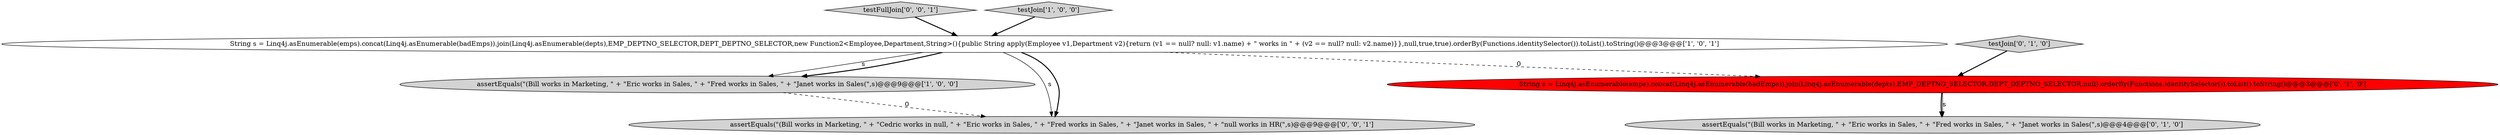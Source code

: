 digraph {
3 [style = filled, label = "assertEquals(\"(Bill works in Marketing, \" + \"Eric works in Sales, \" + \"Fred works in Sales, \" + \"Janet works in Sales(\",s)@@@4@@@['0', '1', '0']", fillcolor = lightgray, shape = ellipse image = "AAA0AAABBB2BBB"];
1 [style = filled, label = "assertEquals(\"(Bill works in Marketing, \" + \"Eric works in Sales, \" + \"Fred works in Sales, \" + \"Janet works in Sales(\",s)@@@9@@@['1', '0', '0']", fillcolor = lightgray, shape = ellipse image = "AAA0AAABBB1BBB"];
2 [style = filled, label = "String s = Linq4j.asEnumerable(emps).concat(Linq4j.asEnumerable(badEmps)).join(Linq4j.asEnumerable(depts),EMP_DEPTNO_SELECTOR,DEPT_DEPTNO_SELECTOR,new Function2<Employee,Department,String>(){public String apply(Employee v1,Department v2){return (v1 == null? null: v1.name) + \" works in \" + (v2 == null? null: v2.name)}},null,true,true).orderBy(Functions.identitySelector()).toList().toString()@@@3@@@['1', '0', '1']", fillcolor = white, shape = ellipse image = "AAA0AAABBB1BBB"];
4 [style = filled, label = "testJoin['0', '1', '0']", fillcolor = lightgray, shape = diamond image = "AAA0AAABBB2BBB"];
7 [style = filled, label = "testFullJoin['0', '0', '1']", fillcolor = lightgray, shape = diamond image = "AAA0AAABBB3BBB"];
6 [style = filled, label = "assertEquals(\"(Bill works in Marketing, \" + \"Cedric works in null, \" + \"Eric works in Sales, \" + \"Fred works in Sales, \" + \"Janet works in Sales, \" + \"null works in HR(\",s)@@@9@@@['0', '0', '1']", fillcolor = lightgray, shape = ellipse image = "AAA0AAABBB3BBB"];
5 [style = filled, label = "String s = Linq4j.asEnumerable(emps).concat(Linq4j.asEnumerable(badEmps)).join(Linq4j.asEnumerable(depts),EMP_DEPTNO_SELECTOR,DEPT_DEPTNO_SELECTOR,null).orderBy(Functions.identitySelector()).toList().toString()@@@3@@@['0', '1', '0']", fillcolor = red, shape = ellipse image = "AAA1AAABBB2BBB"];
0 [style = filled, label = "testJoin['1', '0', '0']", fillcolor = lightgray, shape = diamond image = "AAA0AAABBB1BBB"];
5->3 [style = bold, label=""];
2->5 [style = dashed, label="0"];
2->6 [style = solid, label="s"];
4->5 [style = bold, label=""];
2->6 [style = bold, label=""];
2->1 [style = solid, label="s"];
2->1 [style = bold, label=""];
7->2 [style = bold, label=""];
1->6 [style = dashed, label="0"];
5->3 [style = solid, label="s"];
0->2 [style = bold, label=""];
}

